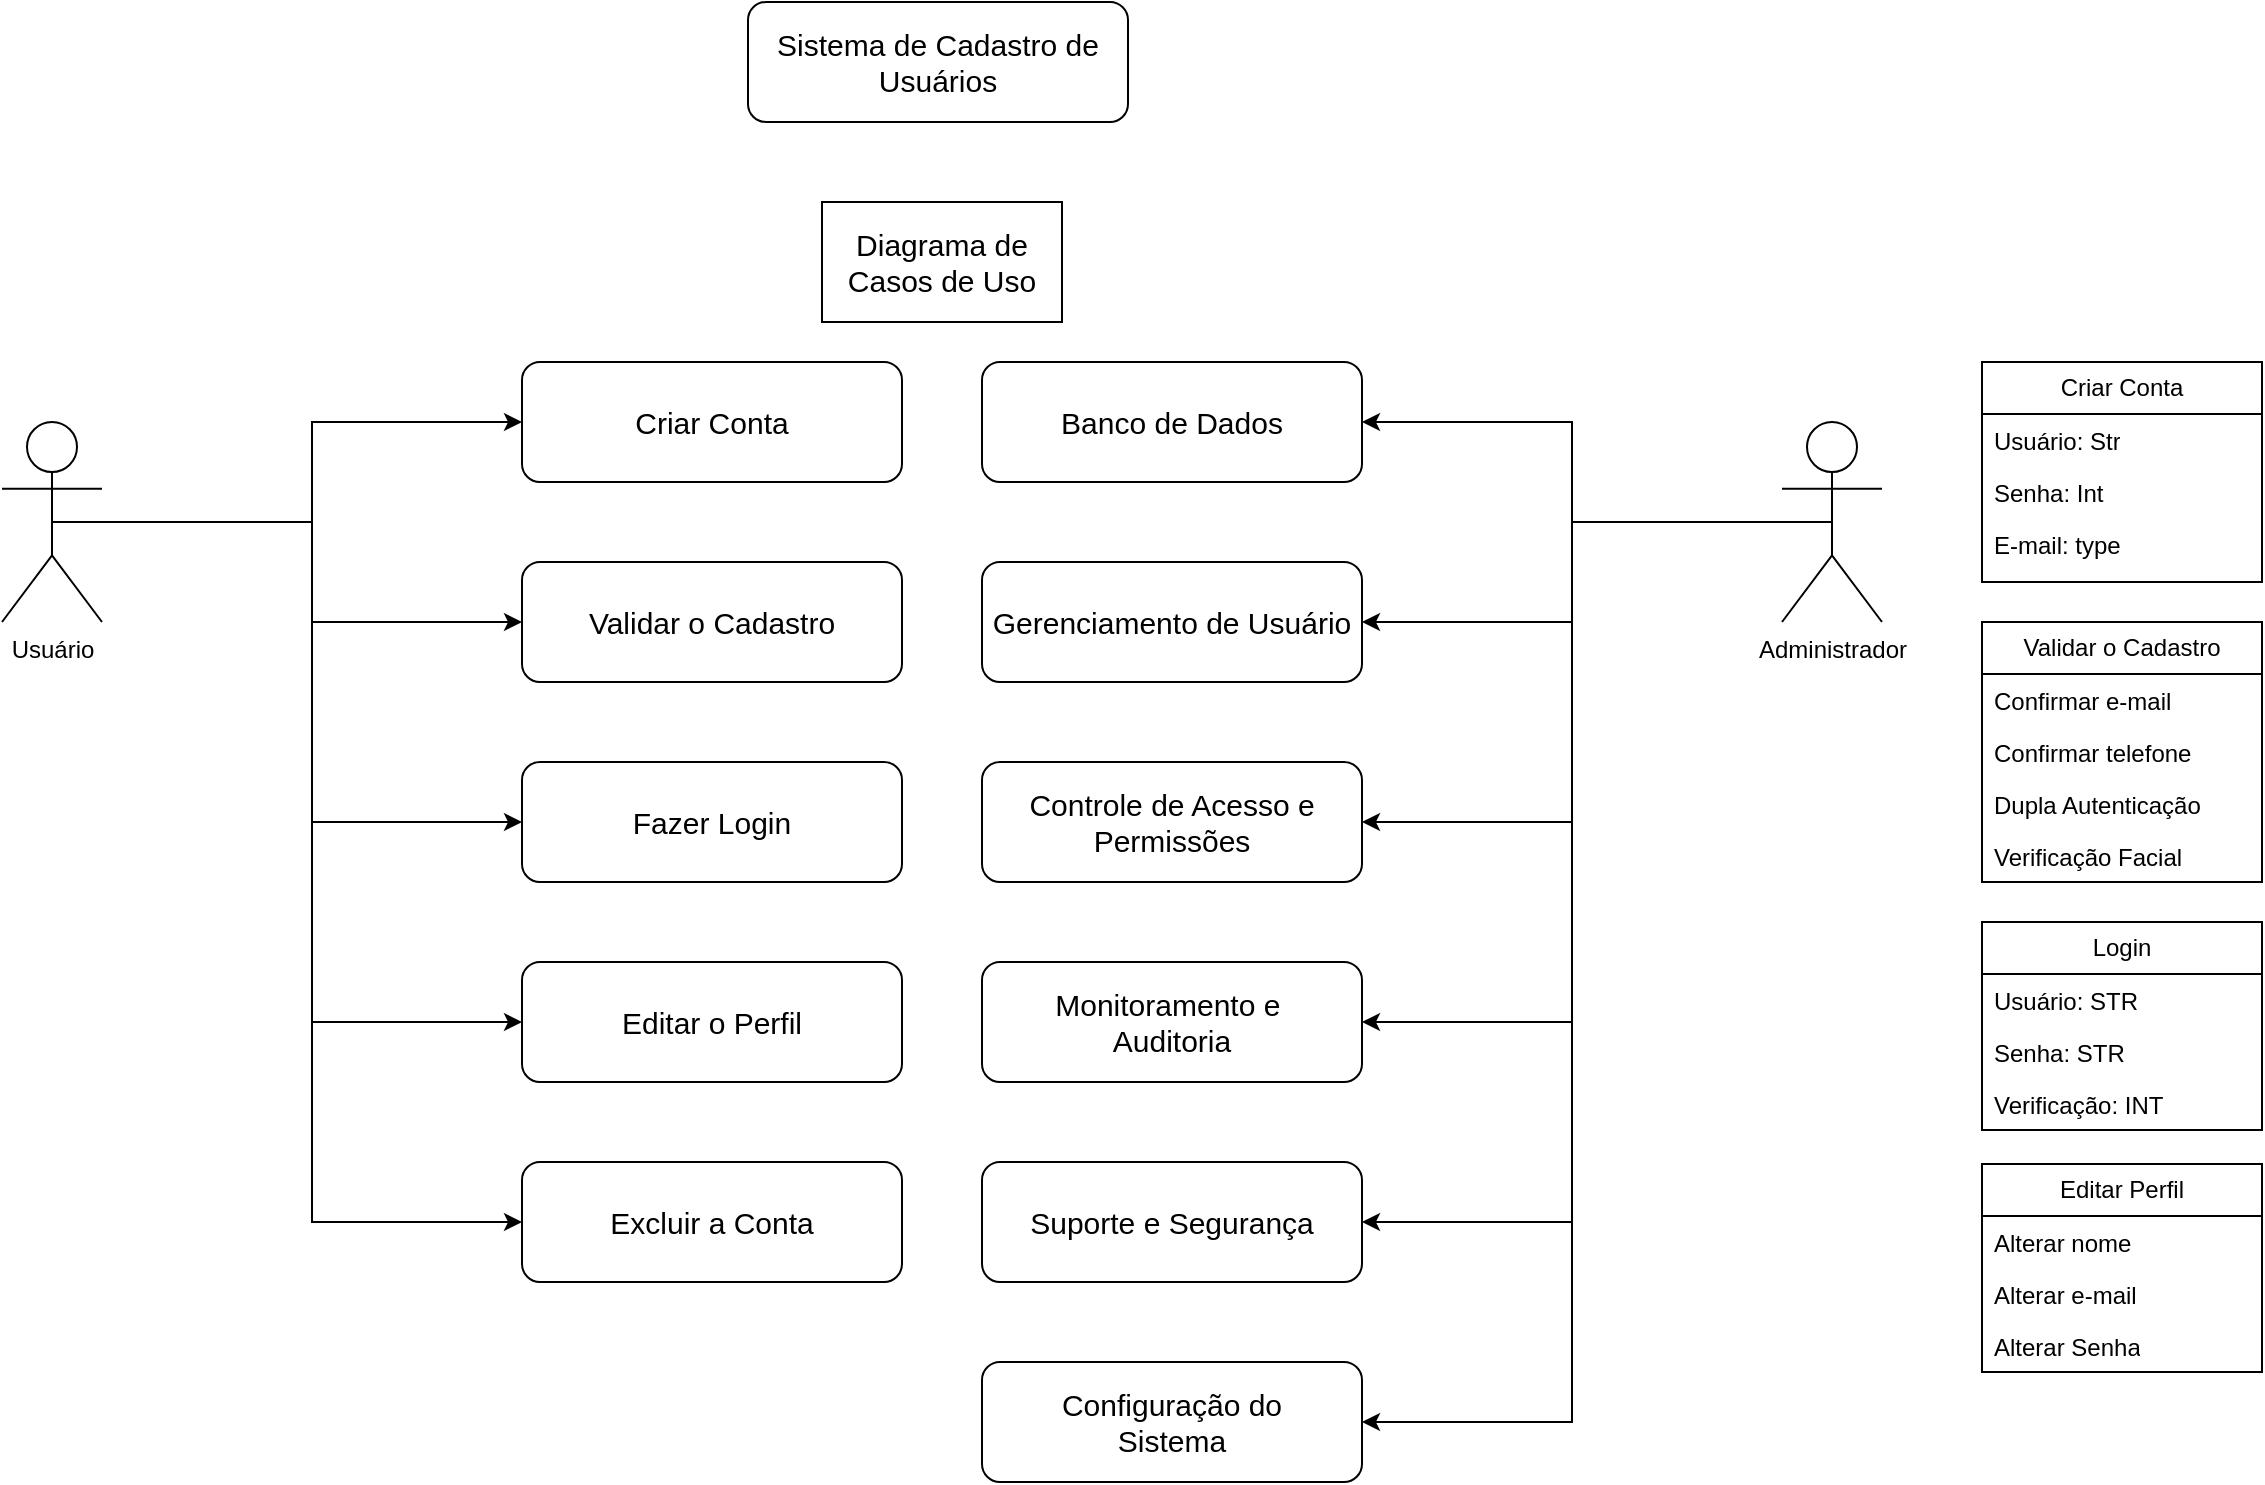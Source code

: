 <mxfile version="26.1.3" pages="2">
  <diagram name="Cadastramento de Usuário" id="3w-K-sI1sfkckhTDJlW1">
    <mxGraphModel dx="1489" dy="1976" grid="1" gridSize="10" guides="1" tooltips="1" connect="1" arrows="1" fold="1" page="1" pageScale="1" pageWidth="827" pageHeight="1169" math="0" shadow="0">
      <root>
        <mxCell id="0" />
        <mxCell id="1" parent="0" />
        <mxCell id="NdpwIMq1EOahP2SCebJp-9" style="edgeStyle=orthogonalEdgeStyle;rounded=0;orthogonalLoop=1;jettySize=auto;html=1;exitX=0.5;exitY=0.5;exitDx=0;exitDy=0;exitPerimeter=0;entryX=0;entryY=0.5;entryDx=0;entryDy=0;" parent="1" source="NdpwIMq1EOahP2SCebJp-3" target="NdpwIMq1EOahP2SCebJp-5" edge="1">
          <mxGeometry relative="1" as="geometry" />
        </mxCell>
        <mxCell id="NdpwIMq1EOahP2SCebJp-10" style="edgeStyle=orthogonalEdgeStyle;rounded=0;orthogonalLoop=1;jettySize=auto;html=1;exitX=0.5;exitY=0.5;exitDx=0;exitDy=0;exitPerimeter=0;entryX=0;entryY=0.5;entryDx=0;entryDy=0;" parent="1" source="NdpwIMq1EOahP2SCebJp-3" target="NdpwIMq1EOahP2SCebJp-7" edge="1">
          <mxGeometry relative="1" as="geometry" />
        </mxCell>
        <mxCell id="NdpwIMq1EOahP2SCebJp-22" style="edgeStyle=orthogonalEdgeStyle;rounded=0;orthogonalLoop=1;jettySize=auto;html=1;exitX=0.5;exitY=0.5;exitDx=0;exitDy=0;exitPerimeter=0;entryX=0;entryY=0.5;entryDx=0;entryDy=0;" parent="1" source="NdpwIMq1EOahP2SCebJp-3" target="NdpwIMq1EOahP2SCebJp-21" edge="1">
          <mxGeometry relative="1" as="geometry" />
        </mxCell>
        <mxCell id="NdpwIMq1EOahP2SCebJp-31" style="edgeStyle=orthogonalEdgeStyle;rounded=0;orthogonalLoop=1;jettySize=auto;html=1;exitX=0.5;exitY=0.5;exitDx=0;exitDy=0;exitPerimeter=0;entryX=0;entryY=0.5;entryDx=0;entryDy=0;" parent="1" source="NdpwIMq1EOahP2SCebJp-3" target="NdpwIMq1EOahP2SCebJp-23" edge="1">
          <mxGeometry relative="1" as="geometry" />
        </mxCell>
        <mxCell id="NdpwIMq1EOahP2SCebJp-32" style="edgeStyle=orthogonalEdgeStyle;rounded=0;orthogonalLoop=1;jettySize=auto;html=1;exitX=0.5;exitY=0.5;exitDx=0;exitDy=0;exitPerimeter=0;entryX=0;entryY=0.5;entryDx=0;entryDy=0;" parent="1" source="NdpwIMq1EOahP2SCebJp-3" target="NdpwIMq1EOahP2SCebJp-24" edge="1">
          <mxGeometry relative="1" as="geometry" />
        </mxCell>
        <mxCell id="NdpwIMq1EOahP2SCebJp-3" value="Usuário" style="shape=umlActor;verticalLabelPosition=bottom;verticalAlign=top;html=1;outlineConnect=0;" parent="1" vertex="1">
          <mxGeometry x="40" y="110" width="50" height="100" as="geometry" />
        </mxCell>
        <mxCell id="NdpwIMq1EOahP2SCebJp-5" value="&lt;font&gt;Criar Conta&lt;/font&gt;" style="rounded=1;whiteSpace=wrap;html=1;fontSize=15;" parent="1" vertex="1">
          <mxGeometry x="300" y="80" width="190" height="60" as="geometry" />
        </mxCell>
        <mxCell id="NdpwIMq1EOahP2SCebJp-7" value="Validar o Cadastro" style="rounded=1;whiteSpace=wrap;html=1;fontSize=15;" parent="1" vertex="1">
          <mxGeometry x="300" y="180" width="190" height="60" as="geometry" />
        </mxCell>
        <mxCell id="NdpwIMq1EOahP2SCebJp-11" value="&lt;font&gt;Sistema de Cadastro de Usuários&lt;/font&gt;" style="rounded=1;whiteSpace=wrap;html=1;fontSize=15;" parent="1" vertex="1">
          <mxGeometry x="413" y="-100" width="190" height="60" as="geometry" />
        </mxCell>
        <mxCell id="NdpwIMq1EOahP2SCebJp-12" style="edgeStyle=orthogonalEdgeStyle;rounded=0;orthogonalLoop=1;jettySize=auto;html=1;exitX=0.5;exitY=1;exitDx=0;exitDy=0;" parent="1" source="NdpwIMq1EOahP2SCebJp-11" target="NdpwIMq1EOahP2SCebJp-11" edge="1">
          <mxGeometry relative="1" as="geometry" />
        </mxCell>
        <mxCell id="NdpwIMq1EOahP2SCebJp-13" value="Diagrama de Casos de Uso" style="rounded=0;whiteSpace=wrap;html=1;fontSize=15;" parent="1" vertex="1">
          <mxGeometry x="450" width="120" height="60" as="geometry" />
        </mxCell>
        <mxCell id="NdpwIMq1EOahP2SCebJp-20" style="edgeStyle=orthogonalEdgeStyle;rounded=0;orthogonalLoop=1;jettySize=auto;html=1;exitX=0.5;exitY=0.5;exitDx=0;exitDy=0;exitPerimeter=0;" parent="1" source="NdpwIMq1EOahP2SCebJp-15" target="NdpwIMq1EOahP2SCebJp-19" edge="1">
          <mxGeometry relative="1" as="geometry" />
        </mxCell>
        <mxCell id="NdpwIMq1EOahP2SCebJp-38" style="edgeStyle=orthogonalEdgeStyle;rounded=0;orthogonalLoop=1;jettySize=auto;html=1;exitX=0.5;exitY=0.5;exitDx=0;exitDy=0;exitPerimeter=0;entryX=1;entryY=0.5;entryDx=0;entryDy=0;" parent="1" source="NdpwIMq1EOahP2SCebJp-15" target="NdpwIMq1EOahP2SCebJp-33" edge="1">
          <mxGeometry relative="1" as="geometry" />
        </mxCell>
        <mxCell id="NdpwIMq1EOahP2SCebJp-39" style="edgeStyle=orthogonalEdgeStyle;rounded=0;orthogonalLoop=1;jettySize=auto;html=1;exitX=0.5;exitY=0.5;exitDx=0;exitDy=0;exitPerimeter=0;entryX=1;entryY=0.5;entryDx=0;entryDy=0;" parent="1" source="NdpwIMq1EOahP2SCebJp-15" target="NdpwIMq1EOahP2SCebJp-34" edge="1">
          <mxGeometry relative="1" as="geometry" />
        </mxCell>
        <mxCell id="NdpwIMq1EOahP2SCebJp-40" style="edgeStyle=orthogonalEdgeStyle;rounded=0;orthogonalLoop=1;jettySize=auto;html=1;exitX=0.5;exitY=0.5;exitDx=0;exitDy=0;exitPerimeter=0;entryX=1;entryY=0.5;entryDx=0;entryDy=0;" parent="1" source="NdpwIMq1EOahP2SCebJp-15" target="NdpwIMq1EOahP2SCebJp-35" edge="1">
          <mxGeometry relative="1" as="geometry" />
        </mxCell>
        <mxCell id="NdpwIMq1EOahP2SCebJp-41" style="edgeStyle=orthogonalEdgeStyle;rounded=0;orthogonalLoop=1;jettySize=auto;html=1;exitX=0.5;exitY=0.5;exitDx=0;exitDy=0;exitPerimeter=0;entryX=1;entryY=0.5;entryDx=0;entryDy=0;" parent="1" source="NdpwIMq1EOahP2SCebJp-15" target="NdpwIMq1EOahP2SCebJp-36" edge="1">
          <mxGeometry relative="1" as="geometry" />
        </mxCell>
        <mxCell id="NdpwIMq1EOahP2SCebJp-42" style="edgeStyle=orthogonalEdgeStyle;rounded=0;orthogonalLoop=1;jettySize=auto;html=1;exitX=0.5;exitY=0.5;exitDx=0;exitDy=0;exitPerimeter=0;entryX=1;entryY=0.5;entryDx=0;entryDy=0;" parent="1" source="NdpwIMq1EOahP2SCebJp-15" target="NdpwIMq1EOahP2SCebJp-37" edge="1">
          <mxGeometry relative="1" as="geometry" />
        </mxCell>
        <mxCell id="NdpwIMq1EOahP2SCebJp-15" value="Administrador" style="shape=umlActor;verticalLabelPosition=bottom;verticalAlign=top;html=1;outlineConnect=0;" parent="1" vertex="1">
          <mxGeometry x="930" y="110" width="50" height="100" as="geometry" />
        </mxCell>
        <mxCell id="NdpwIMq1EOahP2SCebJp-19" value="&lt;font&gt;Banco de Dados&lt;/font&gt;" style="rounded=1;whiteSpace=wrap;html=1;fontSize=15;" parent="1" vertex="1">
          <mxGeometry x="530" y="80" width="190" height="60" as="geometry" />
        </mxCell>
        <mxCell id="NdpwIMq1EOahP2SCebJp-21" value="&lt;font&gt;Fazer Login&lt;/font&gt;" style="rounded=1;whiteSpace=wrap;html=1;fontSize=15;" parent="1" vertex="1">
          <mxGeometry x="300" y="280" width="190" height="60" as="geometry" />
        </mxCell>
        <mxCell id="NdpwIMq1EOahP2SCebJp-23" value="Editar o Perfil" style="rounded=1;whiteSpace=wrap;html=1;fontSize=15;" parent="1" vertex="1">
          <mxGeometry x="300" y="380" width="190" height="60" as="geometry" />
        </mxCell>
        <mxCell id="NdpwIMq1EOahP2SCebJp-24" value="&lt;font&gt;Excluir a Conta&lt;/font&gt;" style="rounded=1;whiteSpace=wrap;html=1;fontSize=15;" parent="1" vertex="1">
          <mxGeometry x="300" y="480" width="190" height="60" as="geometry" />
        </mxCell>
        <mxCell id="NdpwIMq1EOahP2SCebJp-33" value="&lt;font&gt;Gerenciamento de Usuário&lt;/font&gt;" style="rounded=1;whiteSpace=wrap;html=1;fontSize=15;" parent="1" vertex="1">
          <mxGeometry x="530" y="180" width="190" height="60" as="geometry" />
        </mxCell>
        <mxCell id="NdpwIMq1EOahP2SCebJp-34" value="Controle de Acesso e Permissões" style="rounded=1;whiteSpace=wrap;html=1;fontSize=15;" parent="1" vertex="1">
          <mxGeometry x="530" y="280" width="190" height="60" as="geometry" />
        </mxCell>
        <mxCell id="NdpwIMq1EOahP2SCebJp-35" value="Monitoramento e&amp;nbsp;&lt;div&gt;Auditoria&lt;/div&gt;" style="rounded=1;whiteSpace=wrap;html=1;fontSize=15;" parent="1" vertex="1">
          <mxGeometry x="530" y="380" width="190" height="60" as="geometry" />
        </mxCell>
        <mxCell id="NdpwIMq1EOahP2SCebJp-36" value="&lt;font&gt;Suporte e Segurança&lt;/font&gt;" style="rounded=1;whiteSpace=wrap;html=1;fontSize=15;" parent="1" vertex="1">
          <mxGeometry x="530" y="480" width="190" height="60" as="geometry" />
        </mxCell>
        <mxCell id="NdpwIMq1EOahP2SCebJp-37" value="&lt;font&gt;Configuração do&lt;/font&gt;&lt;div&gt;&lt;font&gt;Sistema&lt;/font&gt;&lt;/div&gt;" style="rounded=1;whiteSpace=wrap;html=1;fontSize=15;" parent="1" vertex="1">
          <mxGeometry x="530" y="580" width="190" height="60" as="geometry" />
        </mxCell>
        <mxCell id="pBDt-OJqB1wPiTGve3xs-1" value="Criar Conta" style="swimlane;fontStyle=0;childLayout=stackLayout;horizontal=1;startSize=26;fillColor=none;horizontalStack=0;resizeParent=1;resizeParentMax=0;resizeLast=0;collapsible=1;marginBottom=0;whiteSpace=wrap;html=1;" parent="1" vertex="1">
          <mxGeometry x="1030" y="80" width="140" height="110" as="geometry" />
        </mxCell>
        <mxCell id="pBDt-OJqB1wPiTGve3xs-2" value="Usuário: Str" style="text;strokeColor=none;fillColor=none;align=left;verticalAlign=top;spacingLeft=4;spacingRight=4;overflow=hidden;rotatable=0;points=[[0,0.5],[1,0.5]];portConstraint=eastwest;whiteSpace=wrap;html=1;" parent="pBDt-OJqB1wPiTGve3xs-1" vertex="1">
          <mxGeometry y="26" width="140" height="26" as="geometry" />
        </mxCell>
        <mxCell id="pBDt-OJqB1wPiTGve3xs-3" value="Senha: Int" style="text;strokeColor=none;fillColor=none;align=left;verticalAlign=top;spacingLeft=4;spacingRight=4;overflow=hidden;rotatable=0;points=[[0,0.5],[1,0.5]];portConstraint=eastwest;whiteSpace=wrap;html=1;" parent="pBDt-OJqB1wPiTGve3xs-1" vertex="1">
          <mxGeometry y="52" width="140" height="26" as="geometry" />
        </mxCell>
        <mxCell id="pBDt-OJqB1wPiTGve3xs-4" value="E-mail: type" style="text;strokeColor=none;fillColor=none;align=left;verticalAlign=top;spacingLeft=4;spacingRight=4;overflow=hidden;rotatable=0;points=[[0,0.5],[1,0.5]];portConstraint=eastwest;whiteSpace=wrap;html=1;" parent="pBDt-OJqB1wPiTGve3xs-1" vertex="1">
          <mxGeometry y="78" width="140" height="32" as="geometry" />
        </mxCell>
        <mxCell id="pBDt-OJqB1wPiTGve3xs-9" value="Validar o Cadastro" style="swimlane;fontStyle=0;childLayout=stackLayout;horizontal=1;startSize=26;fillColor=none;horizontalStack=0;resizeParent=1;resizeParentMax=0;resizeLast=0;collapsible=1;marginBottom=0;whiteSpace=wrap;html=1;" parent="1" vertex="1">
          <mxGeometry x="1030" y="210" width="140" height="130" as="geometry" />
        </mxCell>
        <mxCell id="pBDt-OJqB1wPiTGve3xs-10" value="Confirmar e-mail" style="text;strokeColor=none;fillColor=none;align=left;verticalAlign=top;spacingLeft=4;spacingRight=4;overflow=hidden;rotatable=0;points=[[0,0.5],[1,0.5]];portConstraint=eastwest;whiteSpace=wrap;html=1;" parent="pBDt-OJqB1wPiTGve3xs-9" vertex="1">
          <mxGeometry y="26" width="140" height="26" as="geometry" />
        </mxCell>
        <mxCell id="pBDt-OJqB1wPiTGve3xs-11" value="Confirmar telefone" style="text;strokeColor=none;fillColor=none;align=left;verticalAlign=top;spacingLeft=4;spacingRight=4;overflow=hidden;rotatable=0;points=[[0,0.5],[1,0.5]];portConstraint=eastwest;whiteSpace=wrap;html=1;" parent="pBDt-OJqB1wPiTGve3xs-9" vertex="1">
          <mxGeometry y="52" width="140" height="26" as="geometry" />
        </mxCell>
        <mxCell id="pBDt-OJqB1wPiTGve3xs-12" value="Dupla Autenticação" style="text;strokeColor=none;fillColor=none;align=left;verticalAlign=top;spacingLeft=4;spacingRight=4;overflow=hidden;rotatable=0;points=[[0,0.5],[1,0.5]];portConstraint=eastwest;whiteSpace=wrap;html=1;" parent="pBDt-OJqB1wPiTGve3xs-9" vertex="1">
          <mxGeometry y="78" width="140" height="26" as="geometry" />
        </mxCell>
        <mxCell id="pBDt-OJqB1wPiTGve3xs-13" value="Verificação Facial" style="text;strokeColor=none;fillColor=none;align=left;verticalAlign=top;spacingLeft=4;spacingRight=4;overflow=hidden;rotatable=0;points=[[0,0.5],[1,0.5]];portConstraint=eastwest;whiteSpace=wrap;html=1;" parent="pBDt-OJqB1wPiTGve3xs-9" vertex="1">
          <mxGeometry y="104" width="140" height="26" as="geometry" />
        </mxCell>
        <mxCell id="pBDt-OJqB1wPiTGve3xs-14" value="Login" style="swimlane;fontStyle=0;childLayout=stackLayout;horizontal=1;startSize=26;fillColor=none;horizontalStack=0;resizeParent=1;resizeParentMax=0;resizeLast=0;collapsible=1;marginBottom=0;whiteSpace=wrap;html=1;" parent="1" vertex="1">
          <mxGeometry x="1030" y="360" width="140" height="104" as="geometry" />
        </mxCell>
        <mxCell id="pBDt-OJqB1wPiTGve3xs-15" value="Usuário: STR" style="text;strokeColor=none;fillColor=none;align=left;verticalAlign=top;spacingLeft=4;spacingRight=4;overflow=hidden;rotatable=0;points=[[0,0.5],[1,0.5]];portConstraint=eastwest;whiteSpace=wrap;html=1;" parent="pBDt-OJqB1wPiTGve3xs-14" vertex="1">
          <mxGeometry y="26" width="140" height="26" as="geometry" />
        </mxCell>
        <mxCell id="pBDt-OJqB1wPiTGve3xs-16" value="Senha: STR" style="text;strokeColor=none;fillColor=none;align=left;verticalAlign=top;spacingLeft=4;spacingRight=4;overflow=hidden;rotatable=0;points=[[0,0.5],[1,0.5]];portConstraint=eastwest;whiteSpace=wrap;html=1;" parent="pBDt-OJqB1wPiTGve3xs-14" vertex="1">
          <mxGeometry y="52" width="140" height="26" as="geometry" />
        </mxCell>
        <mxCell id="pBDt-OJqB1wPiTGve3xs-17" value="Verificação: INT" style="text;strokeColor=none;fillColor=none;align=left;verticalAlign=top;spacingLeft=4;spacingRight=4;overflow=hidden;rotatable=0;points=[[0,0.5],[1,0.5]];portConstraint=eastwest;whiteSpace=wrap;html=1;" parent="pBDt-OJqB1wPiTGve3xs-14" vertex="1">
          <mxGeometry y="78" width="140" height="26" as="geometry" />
        </mxCell>
        <mxCell id="pBDt-OJqB1wPiTGve3xs-18" value="Editar Perfil" style="swimlane;fontStyle=0;childLayout=stackLayout;horizontal=1;startSize=26;fillColor=none;horizontalStack=0;resizeParent=1;resizeParentMax=0;resizeLast=0;collapsible=1;marginBottom=0;whiteSpace=wrap;html=1;" parent="1" vertex="1">
          <mxGeometry x="1030" y="481" width="140" height="104" as="geometry" />
        </mxCell>
        <mxCell id="pBDt-OJqB1wPiTGve3xs-19" value="Alterar nome" style="text;strokeColor=none;fillColor=none;align=left;verticalAlign=top;spacingLeft=4;spacingRight=4;overflow=hidden;rotatable=0;points=[[0,0.5],[1,0.5]];portConstraint=eastwest;whiteSpace=wrap;html=1;" parent="pBDt-OJqB1wPiTGve3xs-18" vertex="1">
          <mxGeometry y="26" width="140" height="26" as="geometry" />
        </mxCell>
        <mxCell id="pBDt-OJqB1wPiTGve3xs-20" value="Alterar e-mail" style="text;strokeColor=none;fillColor=none;align=left;verticalAlign=top;spacingLeft=4;spacingRight=4;overflow=hidden;rotatable=0;points=[[0,0.5],[1,0.5]];portConstraint=eastwest;whiteSpace=wrap;html=1;" parent="pBDt-OJqB1wPiTGve3xs-18" vertex="1">
          <mxGeometry y="52" width="140" height="26" as="geometry" />
        </mxCell>
        <mxCell id="pBDt-OJqB1wPiTGve3xs-21" value="Alterar Senha" style="text;strokeColor=none;fillColor=none;align=left;verticalAlign=top;spacingLeft=4;spacingRight=4;overflow=hidden;rotatable=0;points=[[0,0.5],[1,0.5]];portConstraint=eastwest;whiteSpace=wrap;html=1;" parent="pBDt-OJqB1wPiTGve3xs-18" vertex="1">
          <mxGeometry y="78" width="140" height="26" as="geometry" />
        </mxCell>
      </root>
    </mxGraphModel>
  </diagram>
  <diagram id="MMipZjzyuAOTb9UG9TE7" name="Sistema de Farmácia">
    <mxGraphModel dx="1508" dy="665" grid="1" gridSize="10" guides="1" tooltips="1" connect="1" arrows="1" fold="1" page="1" pageScale="1" pageWidth="827" pageHeight="1169" math="0" shadow="0">
      <root>
        <mxCell id="0" />
        <mxCell id="1" parent="0" />
        <mxCell id="bICacdWXR3jFW_Y6DTdI-1" value="Cliente" style="shape=umlActor;verticalLabelPosition=bottom;verticalAlign=top;html=1;outlineConnect=0;" vertex="1" parent="1">
          <mxGeometry x="630" y="90" width="40" height="90" as="geometry" />
        </mxCell>
        <mxCell id="bICacdWXR3jFW_Y6DTdI-5" value="Atendente" style="shape=umlActor;verticalLabelPosition=bottom;verticalAlign=top;html=1;outlineConnect=0;" vertex="1" parent="1">
          <mxGeometry x="210" y="90" width="40" height="90" as="geometry" />
        </mxCell>
        <mxCell id="bICacdWXR3jFW_Y6DTdI-6" value="Gerente" style="shape=umlActor;verticalLabelPosition=bottom;verticalAlign=top;html=1;outlineConnect=0;" vertex="1" parent="1">
          <mxGeometry x="210" y="430" width="40" height="90" as="geometry" />
        </mxCell>
        <mxCell id="bICacdWXR3jFW_Y6DTdI-7" value="Administrador" style="shape=umlActor;verticalLabelPosition=bottom;verticalAlign=top;html=1;outlineConnect=0;" vertex="1" parent="1">
          <mxGeometry x="630" y="430" width="40" height="90" as="geometry" />
        </mxCell>
      </root>
    </mxGraphModel>
  </diagram>
</mxfile>
